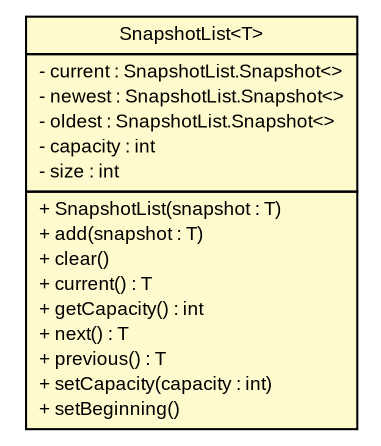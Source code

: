 #!/usr/local/bin/dot
#
# Class diagram 
# Generated by UMLGraph version R5_6 (http://www.umlgraph.org/)
#

digraph G {
	edge [fontname="arial",fontsize=10,labelfontname="arial",labelfontsize=10];
	node [fontname="arial",fontsize=10,shape=plaintext];
	nodesep=0.25;
	ranksep=0.5;
	// pfc.utilities.SnapshotList<T>
	c14626 [label=<<table title="pfc.utilities.SnapshotList" border="0" cellborder="1" cellspacing="0" cellpadding="2" port="p" bgcolor="lemonChiffon" href="./SnapshotList.html">
		<tr><td><table border="0" cellspacing="0" cellpadding="1">
<tr><td align="center" balign="center"> SnapshotList&lt;T&gt; </td></tr>
		</table></td></tr>
		<tr><td><table border="0" cellspacing="0" cellpadding="1">
<tr><td align="left" balign="left"> - current : SnapshotList.Snapshot&lt;&gt; </td></tr>
<tr><td align="left" balign="left"> - newest : SnapshotList.Snapshot&lt;&gt; </td></tr>
<tr><td align="left" balign="left"> - oldest : SnapshotList.Snapshot&lt;&gt; </td></tr>
<tr><td align="left" balign="left"> - capacity : int </td></tr>
<tr><td align="left" balign="left"> - size : int </td></tr>
		</table></td></tr>
		<tr><td><table border="0" cellspacing="0" cellpadding="1">
<tr><td align="left" balign="left"> + SnapshotList(snapshot : T) </td></tr>
<tr><td align="left" balign="left"> + add(snapshot : T) </td></tr>
<tr><td align="left" balign="left"> + clear() </td></tr>
<tr><td align="left" balign="left"> + current() : T </td></tr>
<tr><td align="left" balign="left"> + getCapacity() : int </td></tr>
<tr><td align="left" balign="left"> + next() : T </td></tr>
<tr><td align="left" balign="left"> + previous() : T </td></tr>
<tr><td align="left" balign="left"> + setCapacity(capacity : int) </td></tr>
<tr><td align="left" balign="left"> + setBeginning() </td></tr>
		</table></td></tr>
		</table>>, URL="./SnapshotList.html", fontname="arial", fontcolor="black", fontsize=9.0];
}

